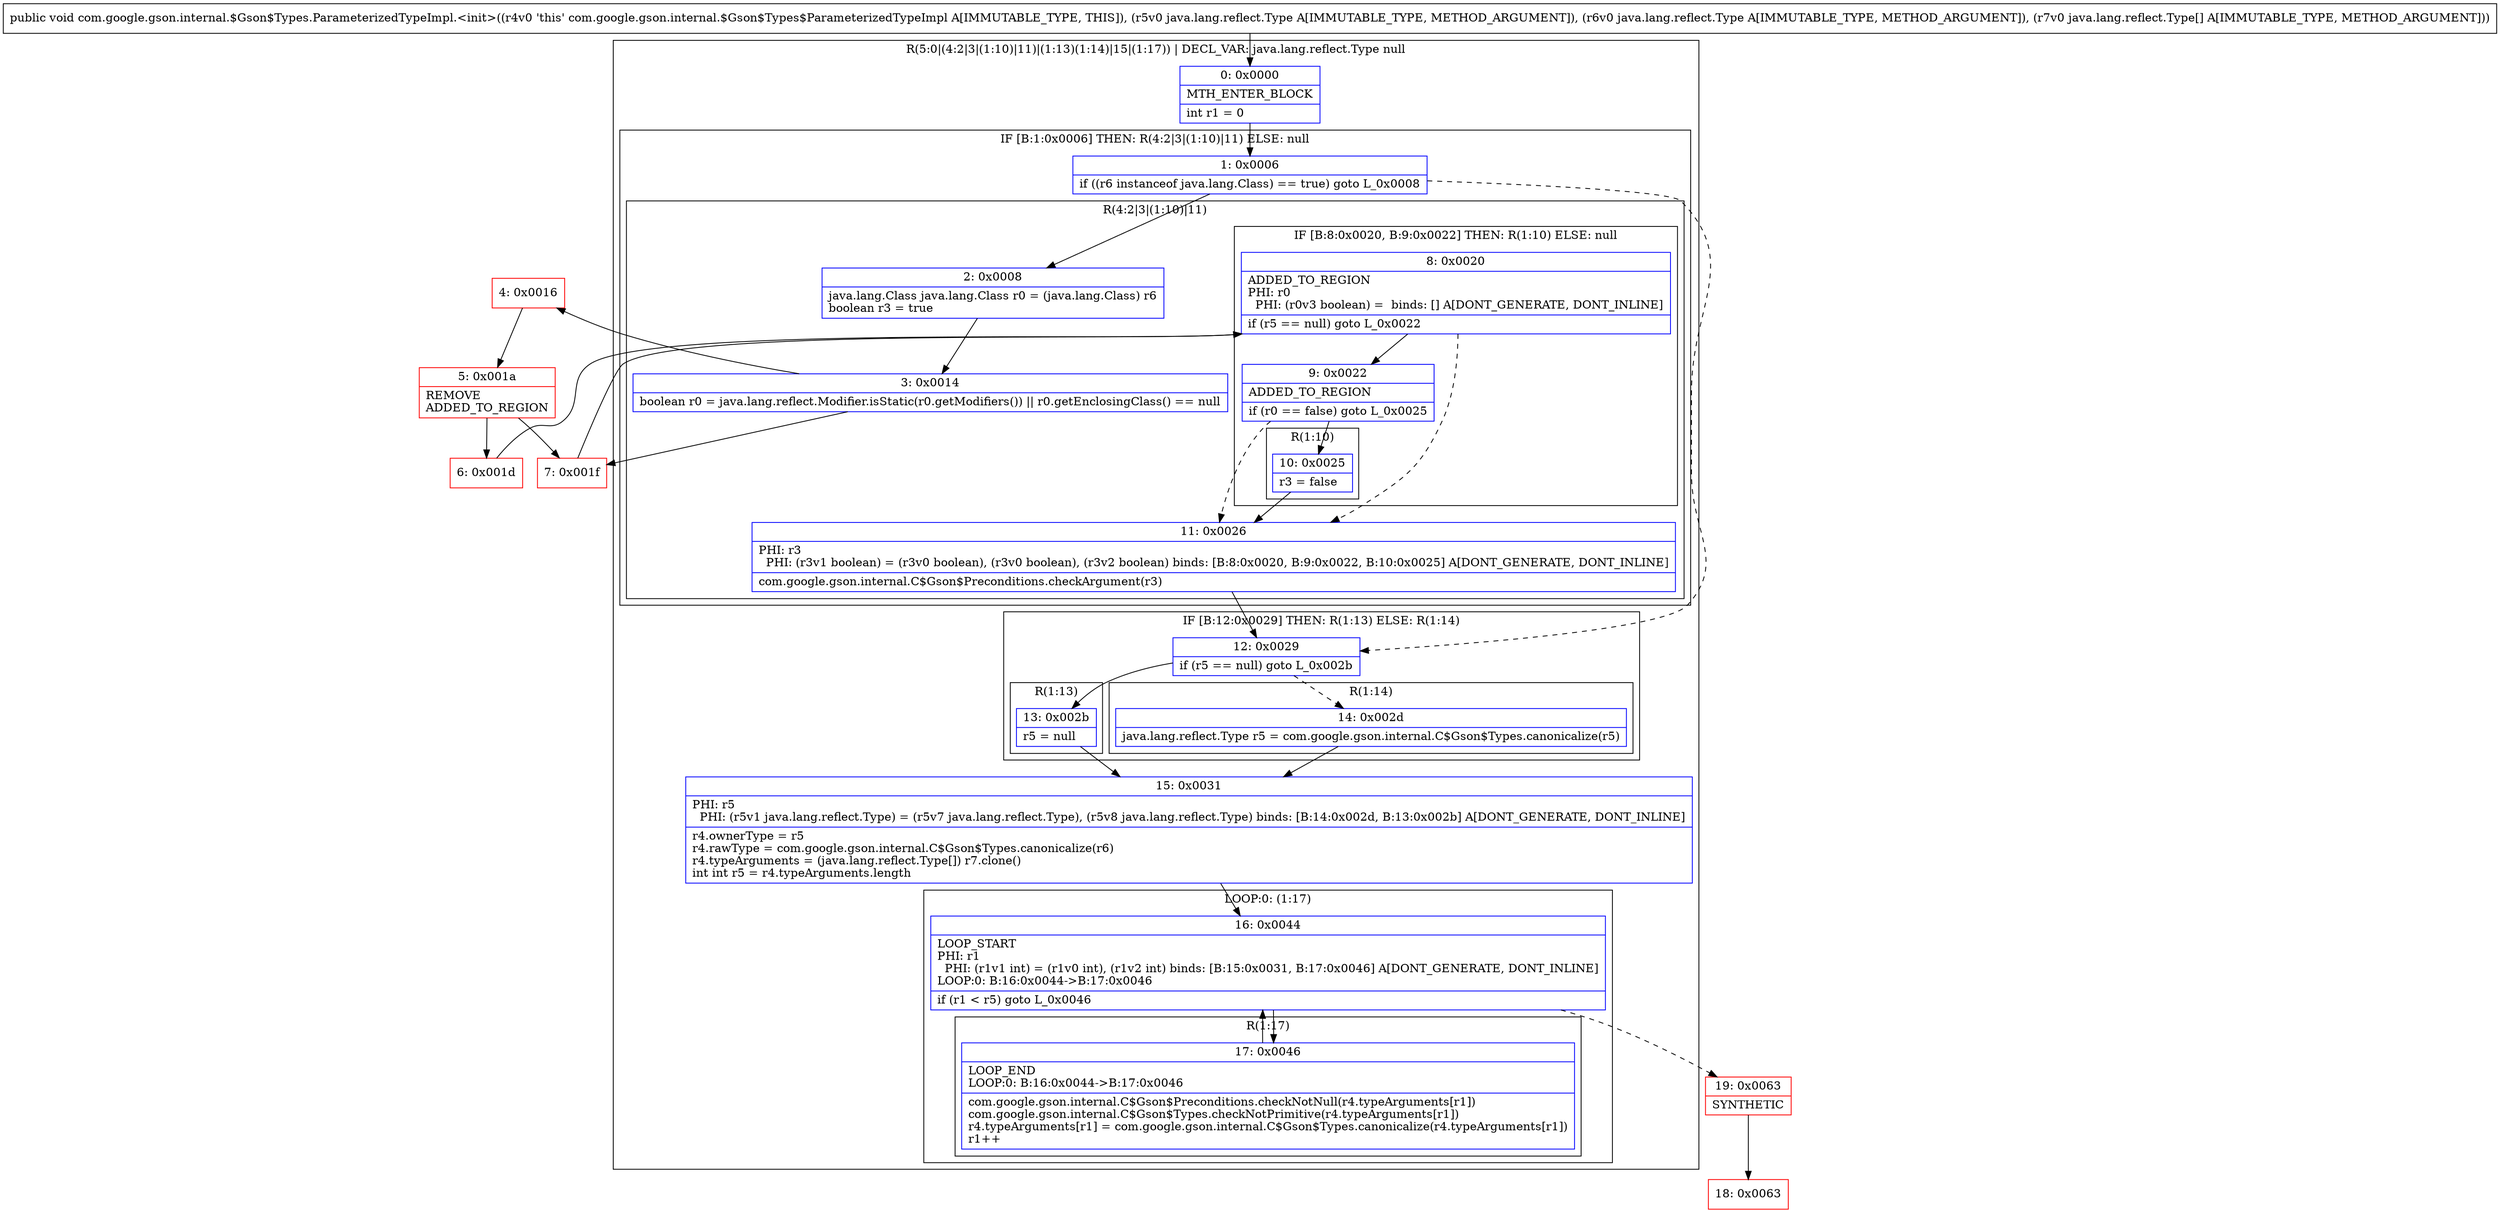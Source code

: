 digraph "CFG forcom.google.gson.internal.$Gson$Types.ParameterizedTypeImpl.\<init\>(Ljava\/lang\/reflect\/Type;Ljava\/lang\/reflect\/Type;[Ljava\/lang\/reflect\/Type;)V" {
subgraph cluster_Region_1677760882 {
label = "R(5:0|(4:2|3|(1:10)|11)|(1:13)(1:14)|15|(1:17)) | DECL_VAR: java.lang.reflect.Type null\l";
node [shape=record,color=blue];
Node_0 [shape=record,label="{0\:\ 0x0000|MTH_ENTER_BLOCK\l|int r1 = 0\l}"];
subgraph cluster_IfRegion_835573594 {
label = "IF [B:1:0x0006] THEN: R(4:2|3|(1:10)|11) ELSE: null";
node [shape=record,color=blue];
Node_1 [shape=record,label="{1\:\ 0x0006|if ((r6 instanceof java.lang.Class) == true) goto L_0x0008\l}"];
subgraph cluster_Region_1904520095 {
label = "R(4:2|3|(1:10)|11)";
node [shape=record,color=blue];
Node_2 [shape=record,label="{2\:\ 0x0008|java.lang.Class java.lang.Class r0 = (java.lang.Class) r6\lboolean r3 = true\l}"];
Node_3 [shape=record,label="{3\:\ 0x0014|boolean r0 = java.lang.reflect.Modifier.isStatic(r0.getModifiers()) \|\| r0.getEnclosingClass() == null\l}"];
subgraph cluster_IfRegion_2146735183 {
label = "IF [B:8:0x0020, B:9:0x0022] THEN: R(1:10) ELSE: null";
node [shape=record,color=blue];
Node_8 [shape=record,label="{8\:\ 0x0020|ADDED_TO_REGION\lPHI: r0 \l  PHI: (r0v3 boolean) =  binds: [] A[DONT_GENERATE, DONT_INLINE]\l|if (r5 == null) goto L_0x0022\l}"];
Node_9 [shape=record,label="{9\:\ 0x0022|ADDED_TO_REGION\l|if (r0 == false) goto L_0x0025\l}"];
subgraph cluster_Region_1607414359 {
label = "R(1:10)";
node [shape=record,color=blue];
Node_10 [shape=record,label="{10\:\ 0x0025|r3 = false\l}"];
}
}
Node_11 [shape=record,label="{11\:\ 0x0026|PHI: r3 \l  PHI: (r3v1 boolean) = (r3v0 boolean), (r3v0 boolean), (r3v2 boolean) binds: [B:8:0x0020, B:9:0x0022, B:10:0x0025] A[DONT_GENERATE, DONT_INLINE]\l|com.google.gson.internal.C$Gson$Preconditions.checkArgument(r3)\l}"];
}
}
subgraph cluster_IfRegion_2055146266 {
label = "IF [B:12:0x0029] THEN: R(1:13) ELSE: R(1:14)";
node [shape=record,color=blue];
Node_12 [shape=record,label="{12\:\ 0x0029|if (r5 == null) goto L_0x002b\l}"];
subgraph cluster_Region_684115377 {
label = "R(1:13)";
node [shape=record,color=blue];
Node_13 [shape=record,label="{13\:\ 0x002b|r5 = null\l}"];
}
subgraph cluster_Region_1215110855 {
label = "R(1:14)";
node [shape=record,color=blue];
Node_14 [shape=record,label="{14\:\ 0x002d|java.lang.reflect.Type r5 = com.google.gson.internal.C$Gson$Types.canonicalize(r5)\l}"];
}
}
Node_15 [shape=record,label="{15\:\ 0x0031|PHI: r5 \l  PHI: (r5v1 java.lang.reflect.Type) = (r5v7 java.lang.reflect.Type), (r5v8 java.lang.reflect.Type) binds: [B:14:0x002d, B:13:0x002b] A[DONT_GENERATE, DONT_INLINE]\l|r4.ownerType = r5\lr4.rawType = com.google.gson.internal.C$Gson$Types.canonicalize(r6)\lr4.typeArguments = (java.lang.reflect.Type[]) r7.clone()\lint int r5 = r4.typeArguments.length\l}"];
subgraph cluster_LoopRegion_857559254 {
label = "LOOP:0: (1:17)";
node [shape=record,color=blue];
Node_16 [shape=record,label="{16\:\ 0x0044|LOOP_START\lPHI: r1 \l  PHI: (r1v1 int) = (r1v0 int), (r1v2 int) binds: [B:15:0x0031, B:17:0x0046] A[DONT_GENERATE, DONT_INLINE]\lLOOP:0: B:16:0x0044\-\>B:17:0x0046\l|if (r1 \< r5) goto L_0x0046\l}"];
subgraph cluster_Region_670114442 {
label = "R(1:17)";
node [shape=record,color=blue];
Node_17 [shape=record,label="{17\:\ 0x0046|LOOP_END\lLOOP:0: B:16:0x0044\-\>B:17:0x0046\l|com.google.gson.internal.C$Gson$Preconditions.checkNotNull(r4.typeArguments[r1])\lcom.google.gson.internal.C$Gson$Types.checkNotPrimitive(r4.typeArguments[r1])\lr4.typeArguments[r1] = com.google.gson.internal.C$Gson$Types.canonicalize(r4.typeArguments[r1])\lr1++\l}"];
}
}
}
Node_4 [shape=record,color=red,label="{4\:\ 0x0016}"];
Node_5 [shape=record,color=red,label="{5\:\ 0x001a|REMOVE\lADDED_TO_REGION\l}"];
Node_6 [shape=record,color=red,label="{6\:\ 0x001d}"];
Node_7 [shape=record,color=red,label="{7\:\ 0x001f}"];
Node_18 [shape=record,color=red,label="{18\:\ 0x0063}"];
Node_19 [shape=record,color=red,label="{19\:\ 0x0063|SYNTHETIC\l}"];
MethodNode[shape=record,label="{public void com.google.gson.internal.$Gson$Types.ParameterizedTypeImpl.\<init\>((r4v0 'this' com.google.gson.internal.$Gson$Types$ParameterizedTypeImpl A[IMMUTABLE_TYPE, THIS]), (r5v0 java.lang.reflect.Type A[IMMUTABLE_TYPE, METHOD_ARGUMENT]), (r6v0 java.lang.reflect.Type A[IMMUTABLE_TYPE, METHOD_ARGUMENT]), (r7v0 java.lang.reflect.Type[] A[IMMUTABLE_TYPE, METHOD_ARGUMENT])) }"];
MethodNode -> Node_0;
Node_0 -> Node_1;
Node_1 -> Node_2;
Node_1 -> Node_12[style=dashed];
Node_2 -> Node_3;
Node_3 -> Node_4;
Node_3 -> Node_7;
Node_8 -> Node_9;
Node_8 -> Node_11[style=dashed];
Node_9 -> Node_10;
Node_9 -> Node_11[style=dashed];
Node_10 -> Node_11;
Node_11 -> Node_12;
Node_12 -> Node_13;
Node_12 -> Node_14[style=dashed];
Node_13 -> Node_15;
Node_14 -> Node_15;
Node_15 -> Node_16;
Node_16 -> Node_17;
Node_16 -> Node_19[style=dashed];
Node_17 -> Node_16;
Node_4 -> Node_5;
Node_5 -> Node_6;
Node_5 -> Node_7;
Node_6 -> Node_8;
Node_7 -> Node_8;
Node_19 -> Node_18;
}

